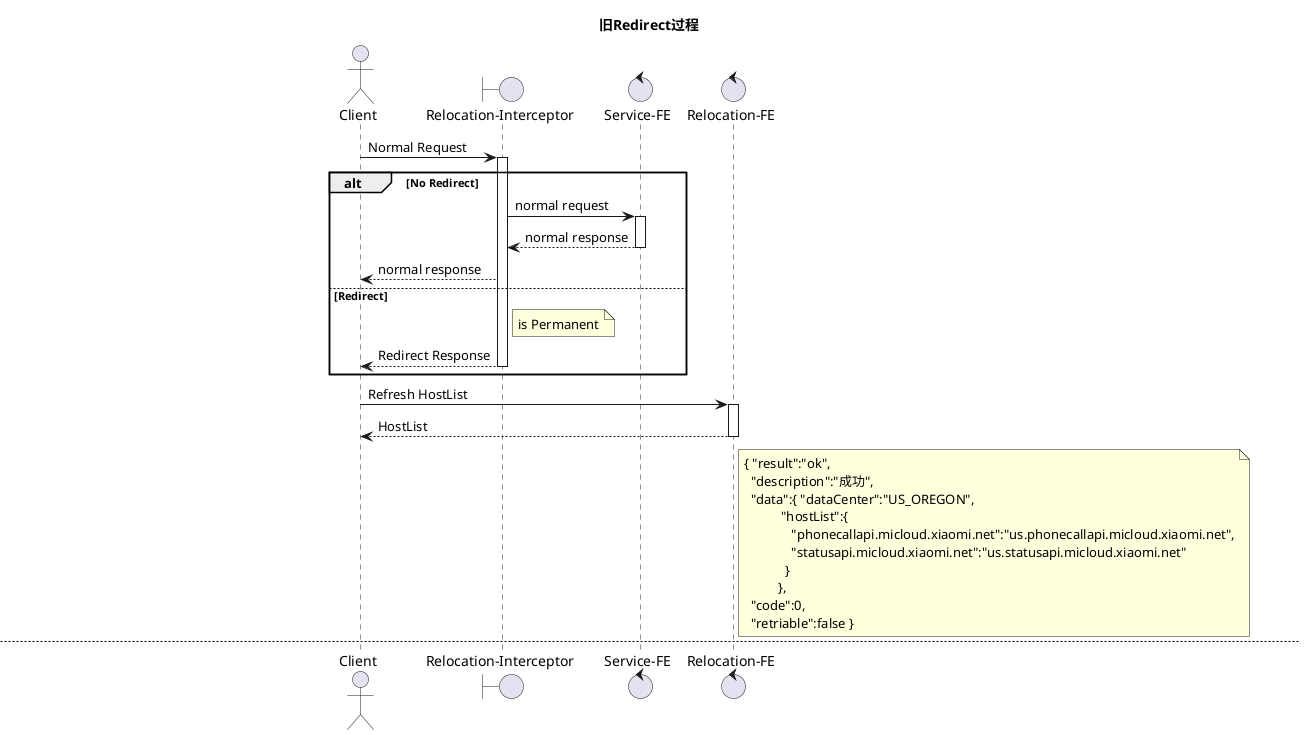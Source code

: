 @startuml

'define components'
actor Client as C

boundary "Relocation-Interceptor" as RI
control "Service-FE" as SF
control "Relocation-FE" as RF
'end of define components'

title 旧Redirect过程

'redirect request procedure'
C -> RI: Normal Request
activate RI
alt No Redirect
RI -> SF: normal request
activate SF
RI <-- SF: normal response
deactivate SF
C <-- RI: normal response
else Redirect
note right of RI: is Permanent
RI --> C: Redirect Response
deactivate RI
end

C -> RF: Refresh HostList
activate RF
C <-- RF: HostList
note right of RF
{ "result":"ok",
  "description":"成功",
  "data":{ "dataCenter":"US_OREGON",
           "hostList":{
              "phonecallapi.micloud.xiaomi.net":"us.phonecallapi.micloud.xiaomi.net",
              "statusapi.micloud.xiaomi.net":"us.statusapi.micloud.xiaomi.net"
            }
          },
  "code":0,
  "retriable":false }
end note
deactivate RF
'end of redirect request procedure'

newpage 新HTTPS-Redirect过程

'redirect request procedure'
note left of C
add Header X-XIAOMI-SUPPORT-REDIRECT: true, https
end note
C -> RI: Normal Request
alt No Redirect
RI -> SF: Normal Request
RI <-- SF: Normal Response
C <-- RI: Normal Response
else
note right of RI: is Permanent
C <-- RI: Redirect Response
end

note left of C
add Header X-XIAOMI-SUPPORT-REDIRECT: true, https
end note

C -> RF: Refresh HostList
activate RF
C <-- RF: HostList
note right of RF
{ "result":"ok",
  "description":"成功",
  "data":{ "dataCenter":"US_OREGON",
           "hostList":{
              "phonecallapi.micloud.xiaomi.net":"https://us.phonecallapi.micloud.xiaomi.net",
              "statusapi.micloud.xiaomi.net":"http://us.statusapi.micloud.xiaomi.net"
            }
          },
  "code":0,
  "retriable":false }
end note
deactivate RF

@enduml
